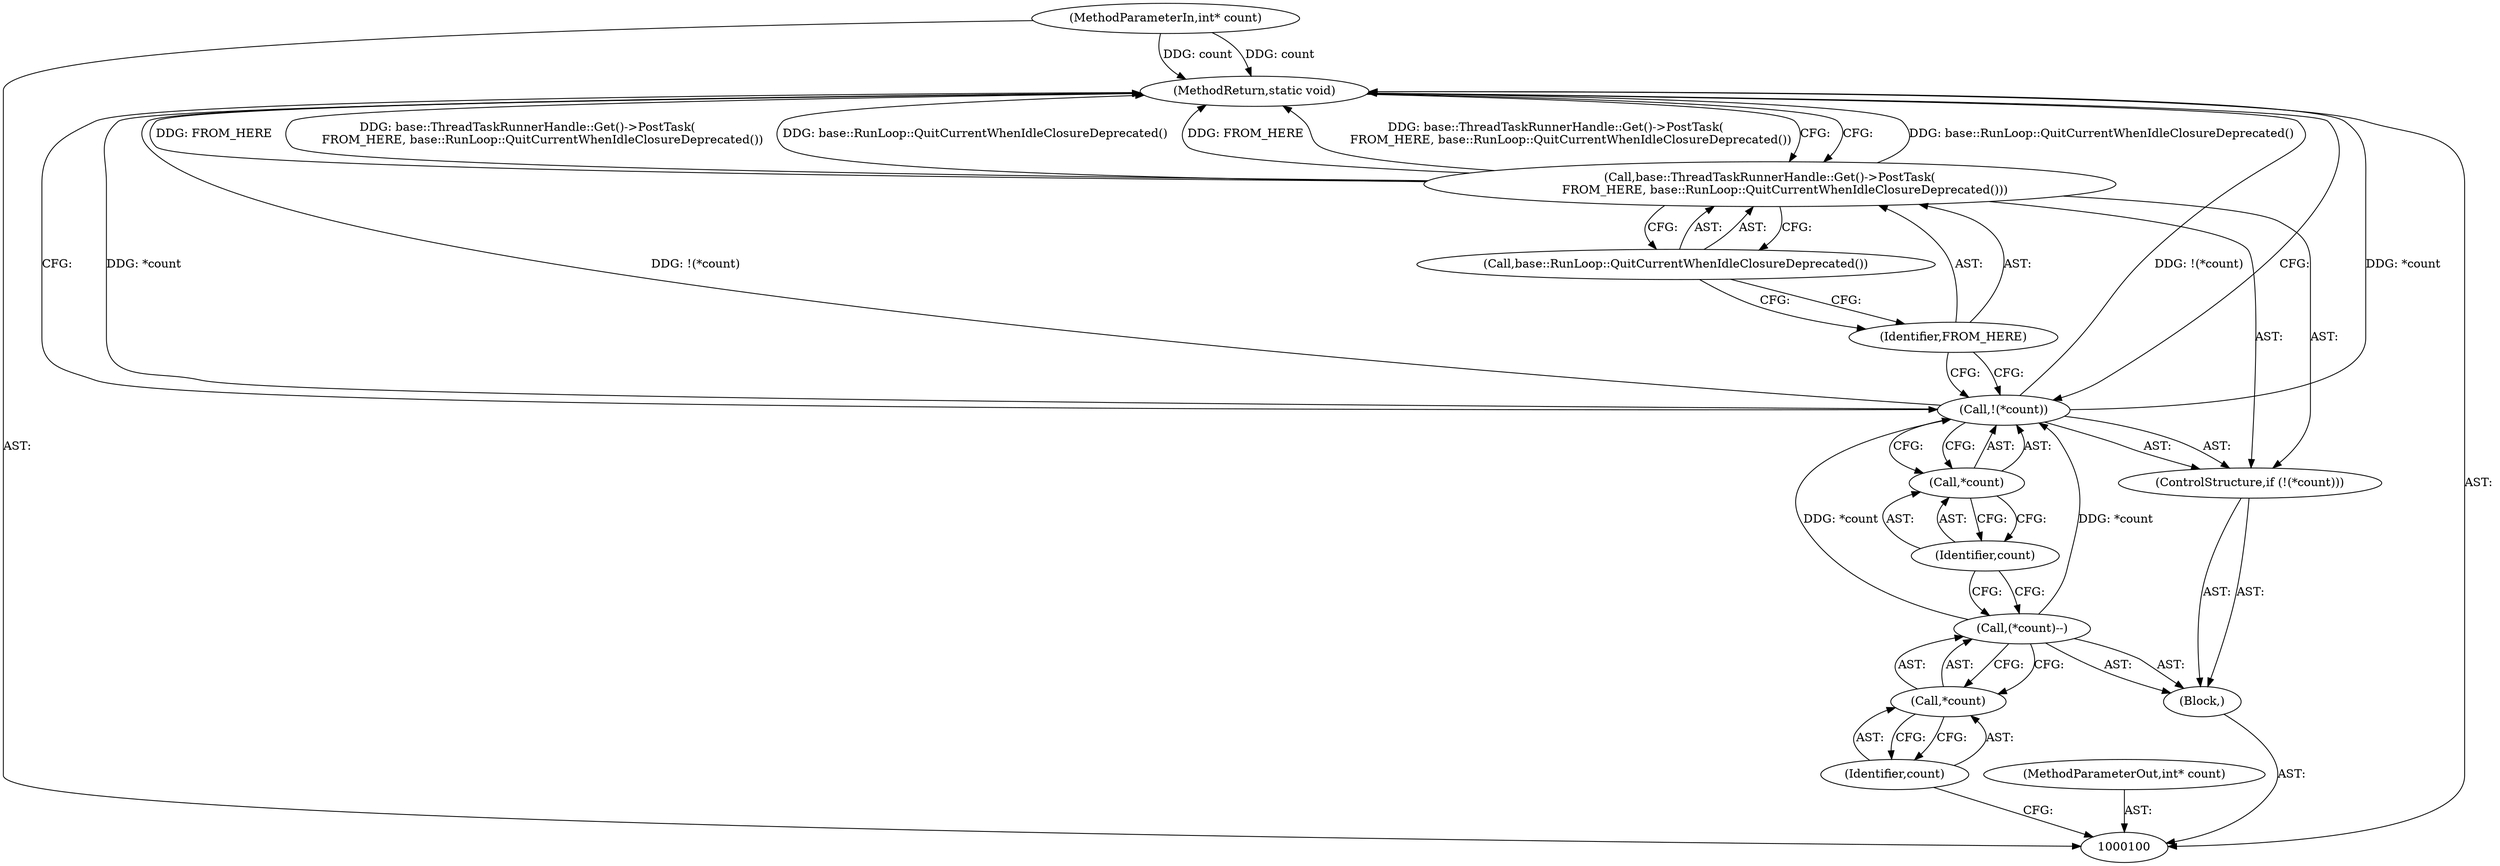 digraph "1_Chrome_53262b5285efbbfdbbcc17fbf5200890f1ee295c_0" {
"1000113" [label="(MethodReturn,static void)"];
"1000101" [label="(MethodParameterIn,int* count)"];
"1000139" [label="(MethodParameterOut,int* count)"];
"1000102" [label="(Block,)"];
"1000103" [label="(Call,(*count)--)"];
"1000104" [label="(Call,*count)"];
"1000105" [label="(Identifier,count)"];
"1000106" [label="(ControlStructure,if (!(*count)))"];
"1000107" [label="(Call,!(*count))"];
"1000108" [label="(Call,*count)"];
"1000109" [label="(Identifier,count)"];
"1000110" [label="(Call,base::ThreadTaskRunnerHandle::Get()->PostTask(\n        FROM_HERE, base::RunLoop::QuitCurrentWhenIdleClosureDeprecated()))"];
"1000112" [label="(Call,base::RunLoop::QuitCurrentWhenIdleClosureDeprecated())"];
"1000111" [label="(Identifier,FROM_HERE)"];
"1000113" -> "1000100"  [label="AST: "];
"1000113" -> "1000110"  [label="CFG: "];
"1000113" -> "1000107"  [label="CFG: "];
"1000107" -> "1000113"  [label="DDG: *count"];
"1000107" -> "1000113"  [label="DDG: !(*count)"];
"1000110" -> "1000113"  [label="DDG: base::RunLoop::QuitCurrentWhenIdleClosureDeprecated()"];
"1000110" -> "1000113"  [label="DDG: FROM_HERE"];
"1000110" -> "1000113"  [label="DDG: base::ThreadTaskRunnerHandle::Get()->PostTask(\n        FROM_HERE, base::RunLoop::QuitCurrentWhenIdleClosureDeprecated())"];
"1000101" -> "1000113"  [label="DDG: count"];
"1000101" -> "1000100"  [label="AST: "];
"1000101" -> "1000113"  [label="DDG: count"];
"1000139" -> "1000100"  [label="AST: "];
"1000102" -> "1000100"  [label="AST: "];
"1000103" -> "1000102"  [label="AST: "];
"1000106" -> "1000102"  [label="AST: "];
"1000103" -> "1000102"  [label="AST: "];
"1000103" -> "1000104"  [label="CFG: "];
"1000104" -> "1000103"  [label="AST: "];
"1000109" -> "1000103"  [label="CFG: "];
"1000103" -> "1000107"  [label="DDG: *count"];
"1000104" -> "1000103"  [label="AST: "];
"1000104" -> "1000105"  [label="CFG: "];
"1000105" -> "1000104"  [label="AST: "];
"1000103" -> "1000104"  [label="CFG: "];
"1000105" -> "1000104"  [label="AST: "];
"1000105" -> "1000100"  [label="CFG: "];
"1000104" -> "1000105"  [label="CFG: "];
"1000106" -> "1000102"  [label="AST: "];
"1000107" -> "1000106"  [label="AST: "];
"1000110" -> "1000106"  [label="AST: "];
"1000107" -> "1000106"  [label="AST: "];
"1000107" -> "1000108"  [label="CFG: "];
"1000108" -> "1000107"  [label="AST: "];
"1000111" -> "1000107"  [label="CFG: "];
"1000113" -> "1000107"  [label="CFG: "];
"1000107" -> "1000113"  [label="DDG: *count"];
"1000107" -> "1000113"  [label="DDG: !(*count)"];
"1000103" -> "1000107"  [label="DDG: *count"];
"1000108" -> "1000107"  [label="AST: "];
"1000108" -> "1000109"  [label="CFG: "];
"1000109" -> "1000108"  [label="AST: "];
"1000107" -> "1000108"  [label="CFG: "];
"1000109" -> "1000108"  [label="AST: "];
"1000109" -> "1000103"  [label="CFG: "];
"1000108" -> "1000109"  [label="CFG: "];
"1000110" -> "1000106"  [label="AST: "];
"1000110" -> "1000112"  [label="CFG: "];
"1000111" -> "1000110"  [label="AST: "];
"1000112" -> "1000110"  [label="AST: "];
"1000113" -> "1000110"  [label="CFG: "];
"1000110" -> "1000113"  [label="DDG: base::RunLoop::QuitCurrentWhenIdleClosureDeprecated()"];
"1000110" -> "1000113"  [label="DDG: FROM_HERE"];
"1000110" -> "1000113"  [label="DDG: base::ThreadTaskRunnerHandle::Get()->PostTask(\n        FROM_HERE, base::RunLoop::QuitCurrentWhenIdleClosureDeprecated())"];
"1000112" -> "1000110"  [label="AST: "];
"1000112" -> "1000111"  [label="CFG: "];
"1000110" -> "1000112"  [label="CFG: "];
"1000111" -> "1000110"  [label="AST: "];
"1000111" -> "1000107"  [label="CFG: "];
"1000112" -> "1000111"  [label="CFG: "];
}
